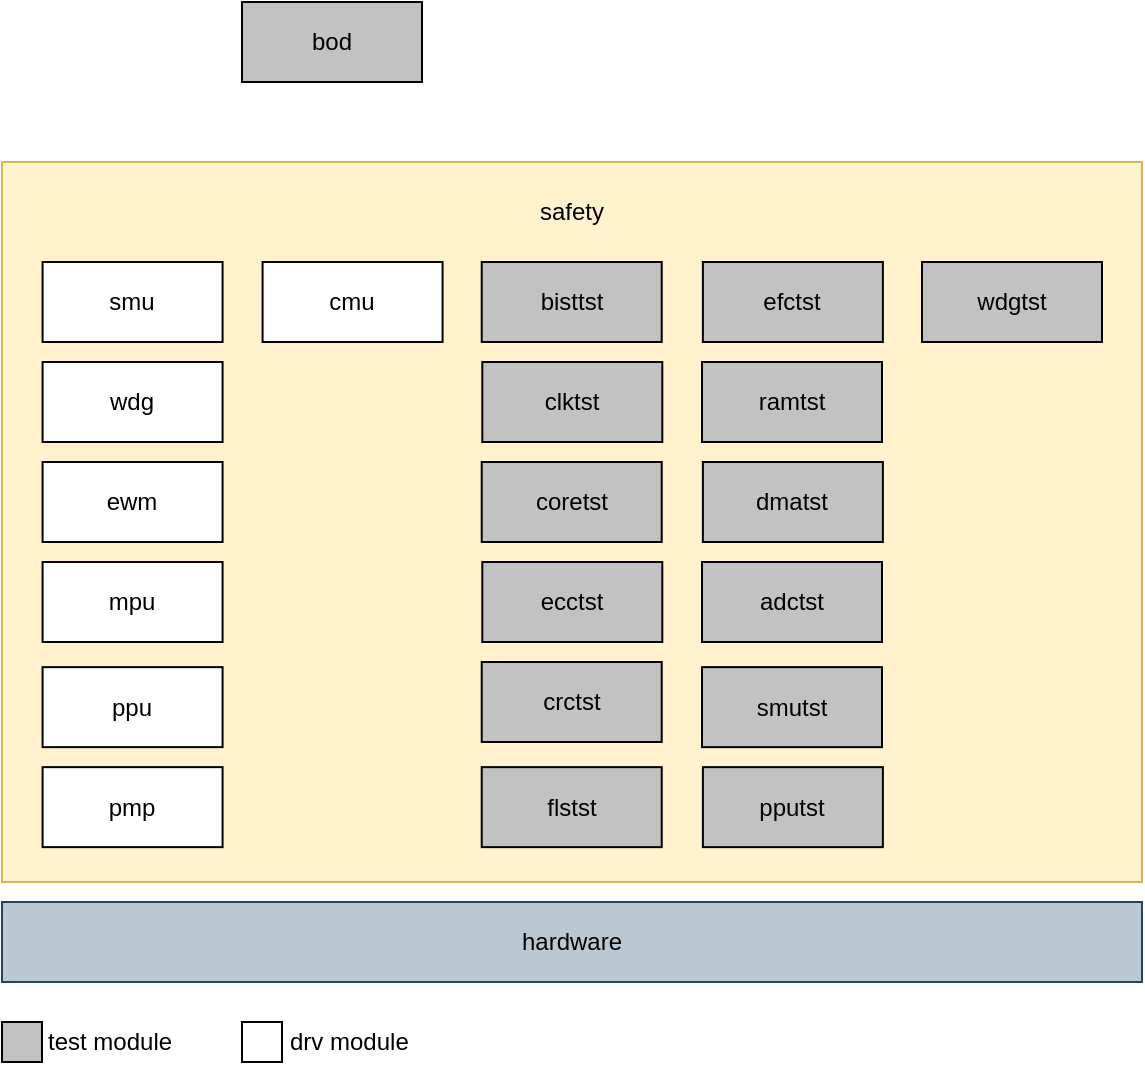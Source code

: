 <mxfile version="28.2.7" pages="2">
  <diagram name="第 1 页" id="ywW7GWaxtBJA56U-Cdi4">
    <mxGraphModel dx="258" dy="692" grid="1" gridSize="10" guides="1" tooltips="1" connect="1" arrows="1" fold="1" page="1" pageScale="1" pageWidth="827" pageHeight="1169" math="0" shadow="0">
      <root>
        <mxCell id="0" />
        <mxCell id="1" parent="0" />
        <mxCell id="SjoFOzh770Mee4uLhsdv-22" value="hardware" style="rounded=0;whiteSpace=wrap;html=1;align=center;fillColor=#bac8d3;strokeColor=#23445d;" vertex="1" parent="1">
          <mxGeometry x="940" y="740" width="570" height="40" as="geometry" />
        </mxCell>
        <mxCell id="SjoFOzh770Mee4uLhsdv-33" value="ewm" style="rounded=0;whiteSpace=wrap;html=1;" vertex="1" parent="1">
          <mxGeometry x="1180.15" y="620.0" width="90" height="40" as="geometry" />
        </mxCell>
        <mxCell id="SjoFOzh770Mee4uLhsdv-53" value="" style="rounded=0;whiteSpace=wrap;html=1;strokeColor=#d6b656;container=0;fillColor=#fff2cc;" vertex="1" parent="1">
          <mxGeometry x="940" y="370" width="570" height="360" as="geometry" />
        </mxCell>
        <mxCell id="SjoFOzh770Mee4uLhsdv-54" value="smu" style="rounded=0;whiteSpace=wrap;html=1;container=0;fillColor=default;fontColor=#000000;strokeColor=#000000;" vertex="1" parent="1">
          <mxGeometry x="960.29" y="420.0" width="90" height="40" as="geometry" />
        </mxCell>
        <mxCell id="SjoFOzh770Mee4uLhsdv-55" value="safety" style="rounded=0;whiteSpace=wrap;html=1;strokeColor=none;fillColor=none;container=0;" vertex="1" parent="1">
          <mxGeometry x="940.29" y="370" width="569.71" height="50" as="geometry" />
        </mxCell>
        <mxCell id="SjoFOzh770Mee4uLhsdv-56" value="ewm" style="rounded=0;whiteSpace=wrap;html=1;container=0;fillColor=default;fontColor=#000000;strokeColor=#000000;" vertex="1" parent="1">
          <mxGeometry x="960.29" y="520" width="90" height="40" as="geometry" />
        </mxCell>
        <mxCell id="SjoFOzh770Mee4uLhsdv-58" value="wdg" style="rounded=0;whiteSpace=wrap;html=1;container=0;fillColor=default;fontColor=#000000;strokeColor=#000000;" vertex="1" parent="1">
          <mxGeometry x="960.29" y="470.0" width="90" height="40" as="geometry" />
        </mxCell>
        <mxCell id="SjoFOzh770Mee4uLhsdv-59" value="cmu" style="rounded=0;whiteSpace=wrap;html=1;container=0;" vertex="1" parent="1">
          <mxGeometry x="1070.29" y="420.0" width="90" height="40" as="geometry" />
        </mxCell>
        <mxCell id="SjoFOzh770Mee4uLhsdv-60" value="bisttst" style="rounded=0;whiteSpace=wrap;html=1;fillColor=#c2c2c2;" vertex="1" parent="1">
          <mxGeometry x="1179.86" y="420.0" width="90" height="40" as="geometry" />
        </mxCell>
        <mxCell id="SjoFOzh770Mee4uLhsdv-63" value="flstst" style="rounded=0;whiteSpace=wrap;html=1;labelBackgroundColor=none;fillColor=#c2c2c2;" vertex="1" parent="1">
          <mxGeometry x="1179.86" y="672.57" width="90" height="40" as="geometry" />
        </mxCell>
        <mxCell id="SjoFOzh770Mee4uLhsdv-64" value="ramtst" style="rounded=0;whiteSpace=wrap;html=1;labelBackgroundColor=none;fillColor=#c2c2c2;" vertex="1" parent="1">
          <mxGeometry x="1290" y="470" width="90" height="40" as="geometry" />
        </mxCell>
        <mxCell id="SjoFOzh770Mee4uLhsdv-72" value="clktst" style="rounded=0;whiteSpace=wrap;html=1;labelBackgroundColor=none;fillColor=#c2c2c2;" vertex="1" parent="1">
          <mxGeometry x="1180.15" y="470.0" width="90" height="40" as="geometry" />
        </mxCell>
        <mxCell id="SjoFOzh770Mee4uLhsdv-73" value="coretst" style="rounded=0;whiteSpace=wrap;html=1;labelBackgroundColor=none;fillColor=#c2c2c2;" vertex="1" parent="1">
          <mxGeometry x="1179.86" y="520" width="90" height="40" as="geometry" />
        </mxCell>
        <mxCell id="SjoFOzh770Mee4uLhsdv-74" value="bod" style="rounded=0;whiteSpace=wrap;html=1;fillColor=#c2c2c2;" vertex="1" parent="1">
          <mxGeometry x="1060" y="290.0" width="90" height="40" as="geometry" />
        </mxCell>
        <mxCell id="SjoFOzh770Mee4uLhsdv-79" value="mpu" style="rounded=0;whiteSpace=wrap;html=1;container=0;fillColor=default;fontColor=#000000;strokeColor=#000000;" vertex="1" parent="1">
          <mxGeometry x="960.29" y="570.0" width="90" height="40" as="geometry" />
        </mxCell>
        <mxCell id="SjoFOzh770Mee4uLhsdv-80" value="ppu" style="rounded=0;whiteSpace=wrap;html=1;container=0;fillColor=default;fontColor=#000000;strokeColor=#000000;" vertex="1" parent="1">
          <mxGeometry x="960.29" y="622.57" width="90" height="40" as="geometry" />
        </mxCell>
        <mxCell id="SjoFOzh770Mee4uLhsdv-81" value="pmp" style="rounded=0;whiteSpace=wrap;html=1;container=0;fillColor=default;fontColor=#000000;strokeColor=#000000;" vertex="1" parent="1">
          <mxGeometry x="960.29" y="672.57" width="90" height="40" as="geometry" />
        </mxCell>
        <mxCell id="SjoFOzh770Mee4uLhsdv-83" value="dmatst" style="rounded=0;whiteSpace=wrap;html=1;labelBackgroundColor=none;fillColor=#c2c2c2;" vertex="1" parent="1">
          <mxGeometry x="1290.44" y="520" width="90" height="40" as="geometry" />
        </mxCell>
        <mxCell id="SjoFOzh770Mee4uLhsdv-84" value="adctst" style="rounded=0;whiteSpace=wrap;html=1;labelBackgroundColor=none;fillColor=#c2c2c2;" vertex="1" parent="1">
          <mxGeometry x="1290" y="570" width="90" height="40" as="geometry" />
        </mxCell>
        <mxCell id="SjoFOzh770Mee4uLhsdv-85" value="ecctst" style="rounded=0;whiteSpace=wrap;html=1;labelBackgroundColor=none;fillColor=#c2c2c2;" vertex="1" parent="1">
          <mxGeometry x="1180.15" y="570" width="90" height="40" as="geometry" />
        </mxCell>
        <mxCell id="SjoFOzh770Mee4uLhsdv-87" value="crctst" style="rounded=0;whiteSpace=wrap;html=1;labelBackgroundColor=none;fillColor=#c2c2c2;" vertex="1" parent="1">
          <mxGeometry x="1179.86" y="620" width="90" height="40" as="geometry" />
        </mxCell>
        <mxCell id="SjoFOzh770Mee4uLhsdv-88" value="pputst" style="rounded=0;whiteSpace=wrap;html=1;labelBackgroundColor=none;fillColor=#c2c2c2;" vertex="1" parent="1">
          <mxGeometry x="1290.44" y="672.57" width="90" height="40" as="geometry" />
        </mxCell>
        <mxCell id="SjoFOzh770Mee4uLhsdv-89" value="efctst" style="rounded=0;whiteSpace=wrap;html=1;labelBackgroundColor=none;fillColor=#c2c2c2;" vertex="1" parent="1">
          <mxGeometry x="1290.44" y="420" width="90" height="40" as="geometry" />
        </mxCell>
        <mxCell id="SjoFOzh770Mee4uLhsdv-90" value="smutst" style="rounded=0;whiteSpace=wrap;html=1;labelBackgroundColor=none;fillColor=#c2c2c2;" vertex="1" parent="1">
          <mxGeometry x="1290" y="622.57" width="90" height="40" as="geometry" />
        </mxCell>
        <mxCell id="SjoFOzh770Mee4uLhsdv-91" value="" style="rounded=0;whiteSpace=wrap;html=1;fillColor=#c2c2c2;" vertex="1" parent="1">
          <mxGeometry x="940" y="800" width="20" height="20" as="geometry" />
        </mxCell>
        <mxCell id="SjoFOzh770Mee4uLhsdv-92" value="" style="rounded=0;whiteSpace=wrap;html=1;container=0;fillColor=default;fontColor=#000000;strokeColor=#000000;" vertex="1" parent="1">
          <mxGeometry x="1060" y="800" width="20" height="20" as="geometry" />
        </mxCell>
        <mxCell id="SjoFOzh770Mee4uLhsdv-93" value="test module" style="text;html=1;whiteSpace=wrap;strokeColor=none;fillColor=none;align=left;verticalAlign=middle;rounded=0;" vertex="1" parent="1">
          <mxGeometry x="961.29" y="795" width="78.71" height="30" as="geometry" />
        </mxCell>
        <mxCell id="SjoFOzh770Mee4uLhsdv-94" value="drv module" style="text;html=1;whiteSpace=wrap;strokeColor=none;fillColor=none;align=left;verticalAlign=middle;rounded=0;" vertex="1" parent="1">
          <mxGeometry x="1081.58" y="795" width="78.71" height="30" as="geometry" />
        </mxCell>
        <mxCell id="SjoFOzh770Mee4uLhsdv-95" value="wdgtst" style="rounded=0;whiteSpace=wrap;html=1;fillColor=#c2c2c2;" vertex="1" parent="1">
          <mxGeometry x="1400" y="420" width="90" height="40" as="geometry" />
        </mxCell>
      </root>
    </mxGraphModel>
  </diagram>
  <diagram id="MWTpwZJ9iEX6TBSNkKCu" name="第 2 页">
    <mxGraphModel dx="1085" dy="692" grid="1" gridSize="10" guides="1" tooltips="1" connect="1" arrows="1" fold="1" page="1" pageScale="1" pageWidth="827" pageHeight="1169" math="0" shadow="0">
      <root>
        <mxCell id="0" />
        <mxCell id="1" parent="0" />
        <mxCell id="2gIqYirxLOkmsJe-DZ5F-11" style="edgeStyle=orthogonalEdgeStyle;rounded=0;orthogonalLoop=1;jettySize=auto;html=1;exitX=0.5;exitY=1;exitDx=0;exitDy=0;entryX=0.5;entryY=0;entryDx=0;entryDy=0;" edge="1" parent="1" source="2gIqYirxLOkmsJe-DZ5F-1" target="2gIqYirxLOkmsJe-DZ5F-8">
          <mxGeometry relative="1" as="geometry" />
        </mxCell>
        <mxCell id="2gIqYirxLOkmsJe-DZ5F-1" value="PowerOn" style="rounded=1;whiteSpace=wrap;html=1;" vertex="1" parent="1">
          <mxGeometry x="220" y="190" width="120" height="60" as="geometry" />
        </mxCell>
        <mxCell id="2gIqYirxLOkmsJe-DZ5F-4" value="" style="group" vertex="1" connectable="0" parent="1">
          <mxGeometry x="160" y="370" width="240" height="170" as="geometry" />
        </mxCell>
        <mxCell id="2gIqYirxLOkmsJe-DZ5F-2" value="" style="rounded=1;whiteSpace=wrap;html=1;" vertex="1" parent="2gIqYirxLOkmsJe-DZ5F-4">
          <mxGeometry width="240" height="170" as="geometry" />
        </mxCell>
        <mxCell id="2gIqYirxLOkmsJe-DZ5F-3" value="Startup" style="text;html=1;whiteSpace=wrap;strokeColor=none;fillColor=none;align=center;verticalAlign=middle;rounded=0;" vertex="1" parent="2gIqYirxLOkmsJe-DZ5F-4">
          <mxGeometry x="105.882" width="28.235" height="30" as="geometry" />
        </mxCell>
        <mxCell id="2gIqYirxLOkmsJe-DZ5F-13" value="XxxTst_start" style="rounded=0;whiteSpace=wrap;html=1;" vertex="1" parent="2gIqYirxLOkmsJe-DZ5F-4">
          <mxGeometry x="70.88" y="100" width="98.24" height="45" as="geometry" />
        </mxCell>
        <mxCell id="2gIqYirxLOkmsJe-DZ5F-39" style="edgeStyle=orthogonalEdgeStyle;rounded=0;orthogonalLoop=1;jettySize=auto;html=1;exitX=0.5;exitY=1;exitDx=0;exitDy=0;entryX=0.5;entryY=0;entryDx=0;entryDy=0;" edge="1" parent="2gIqYirxLOkmsJe-DZ5F-4" source="2gIqYirxLOkmsJe-DZ5F-18" target="2gIqYirxLOkmsJe-DZ5F-13">
          <mxGeometry relative="1" as="geometry" />
        </mxCell>
        <mxCell id="2gIqYirxLOkmsJe-DZ5F-18" value="XxxTst_init" style="rounded=0;whiteSpace=wrap;html=1;" vertex="1" parent="2gIqYirxLOkmsJe-DZ5F-4">
          <mxGeometry x="70.88" y="36" width="98.24" height="45" as="geometry" />
        </mxCell>
        <mxCell id="2gIqYirxLOkmsJe-DZ5F-40" style="edgeStyle=orthogonalEdgeStyle;rounded=0;orthogonalLoop=1;jettySize=auto;html=1;exitX=1;exitY=0.5;exitDx=0;exitDy=0;entryX=0;entryY=0.25;entryDx=0;entryDy=0;startArrow=classic;startFill=1;endArrow=none;endFill=0;" edge="1" parent="2gIqYirxLOkmsJe-DZ5F-4">
          <mxGeometry relative="1" as="geometry">
            <mxPoint x="169.12" y="130" as="sourcePoint" />
            <mxPoint x="370.0" y="130" as="targetPoint" />
          </mxGeometry>
        </mxCell>
        <mxCell id="2gIqYirxLOkmsJe-DZ5F-41" value="Recovery" style="edgeLabel;html=1;align=center;verticalAlign=middle;resizable=0;points=[];" vertex="1" connectable="0" parent="2gIqYirxLOkmsJe-DZ5F-40">
          <mxGeometry x="0.318" y="2" relative="1" as="geometry">
            <mxPoint x="-32" y="-8" as="offset" />
          </mxGeometry>
        </mxCell>
        <mxCell id="2gIqYirxLOkmsJe-DZ5F-5" value="" style="group" vertex="1" connectable="0" parent="1">
          <mxGeometry x="160" y="575" width="240" height="105" as="geometry" />
        </mxCell>
        <mxCell id="2gIqYirxLOkmsJe-DZ5F-6" value="" style="rounded=1;whiteSpace=wrap;html=1;" vertex="1" parent="2gIqYirxLOkmsJe-DZ5F-5">
          <mxGeometry width="240" height="100" as="geometry" />
        </mxCell>
        <mxCell id="2gIqYirxLOkmsJe-DZ5F-7" value="Runtime" style="text;html=1;whiteSpace=wrap;strokeColor=none;fillColor=none;align=center;verticalAlign=middle;rounded=0;" vertex="1" parent="2gIqYirxLOkmsJe-DZ5F-5">
          <mxGeometry x="105.882" width="28.235" height="18.529" as="geometry" />
        </mxCell>
        <mxCell id="2gIqYirxLOkmsJe-DZ5F-19" value="XxxTst_MainFunction" style="rounded=0;whiteSpace=wrap;html=1;" vertex="1" parent="2gIqYirxLOkmsJe-DZ5F-5">
          <mxGeometry x="58.73" y="32.91" width="122.54" height="39.18" as="geometry" />
        </mxCell>
        <mxCell id="2gIqYirxLOkmsJe-DZ5F-10" style="edgeStyle=orthogonalEdgeStyle;rounded=0;orthogonalLoop=1;jettySize=auto;html=1;exitX=0.5;exitY=1;exitDx=0;exitDy=0;entryX=0.5;entryY=0;entryDx=0;entryDy=0;" edge="1" parent="1" source="2gIqYirxLOkmsJe-DZ5F-8" target="2gIqYirxLOkmsJe-DZ5F-3">
          <mxGeometry relative="1" as="geometry" />
        </mxCell>
        <mxCell id="2gIqYirxLOkmsJe-DZ5F-8" value="Boot" style="rounded=1;whiteSpace=wrap;html=1;" vertex="1" parent="1">
          <mxGeometry x="220" y="280" width="120" height="60" as="geometry" />
        </mxCell>
        <mxCell id="2gIqYirxLOkmsJe-DZ5F-12" style="edgeStyle=orthogonalEdgeStyle;rounded=0;orthogonalLoop=1;jettySize=auto;html=1;exitX=0.5;exitY=1;exitDx=0;exitDy=0;entryX=0.5;entryY=0;entryDx=0;entryDy=0;" edge="1" parent="1" source="2gIqYirxLOkmsJe-DZ5F-2" target="2gIqYirxLOkmsJe-DZ5F-7">
          <mxGeometry relative="1" as="geometry" />
        </mxCell>
        <mxCell id="2gIqYirxLOkmsJe-DZ5F-24" style="edgeStyle=orthogonalEdgeStyle;rounded=0;orthogonalLoop=1;jettySize=auto;html=1;exitX=0.5;exitY=0;exitDx=0;exitDy=0;entryX=1;entryY=0.5;entryDx=0;entryDy=0;" edge="1" parent="1" source="2gIqYirxLOkmsJe-DZ5F-21" target="2gIqYirxLOkmsJe-DZ5F-8">
          <mxGeometry relative="1" as="geometry" />
        </mxCell>
        <mxCell id="2gIqYirxLOkmsJe-DZ5F-25" value="Reset" style="edgeLabel;html=1;align=center;verticalAlign=middle;resizable=0;points=[];" vertex="1" connectable="0" parent="2gIqYirxLOkmsJe-DZ5F-24">
          <mxGeometry x="0.258" relative="1" as="geometry">
            <mxPoint x="-12" y="-8" as="offset" />
          </mxGeometry>
        </mxCell>
        <mxCell id="2gIqYirxLOkmsJe-DZ5F-34" value="" style="edgeStyle=orthogonalEdgeStyle;rounded=0;orthogonalLoop=1;jettySize=auto;html=1;" edge="1" parent="1" source="2gIqYirxLOkmsJe-DZ5F-21" target="2gIqYirxLOkmsJe-DZ5F-33">
          <mxGeometry relative="1" as="geometry" />
        </mxCell>
        <mxCell id="2gIqYirxLOkmsJe-DZ5F-21" value="Fault Handler" style="rounded=1;whiteSpace=wrap;html=1;" vertex="1" parent="1">
          <mxGeometry x="530" y="430" width="120" height="250" as="geometry" />
        </mxCell>
        <mxCell id="2gIqYirxLOkmsJe-DZ5F-31" style="edgeStyle=orthogonalEdgeStyle;rounded=0;orthogonalLoop=1;jettySize=auto;html=1;exitX=1;exitY=0.5;exitDx=0;exitDy=0;entryX=0;entryY=0.25;entryDx=0;entryDy=0;" edge="1" parent="1">
          <mxGeometry relative="1" as="geometry">
            <mxPoint x="329.12" y="480" as="sourcePoint" />
            <mxPoint x="530" y="480" as="targetPoint" />
          </mxGeometry>
        </mxCell>
        <mxCell id="2gIqYirxLOkmsJe-DZ5F-37" value="Error" style="edgeLabel;html=1;align=center;verticalAlign=middle;resizable=0;points=[];" vertex="1" connectable="0" parent="2gIqYirxLOkmsJe-DZ5F-31">
          <mxGeometry x="0.318" y="2" relative="1" as="geometry">
            <mxPoint x="-32" y="-8" as="offset" />
          </mxGeometry>
        </mxCell>
        <mxCell id="2gIqYirxLOkmsJe-DZ5F-32" style="edgeStyle=orthogonalEdgeStyle;rounded=0;orthogonalLoop=1;jettySize=auto;html=1;exitX=1;exitY=0.5;exitDx=0;exitDy=0;entryX=0.002;entryY=0.792;entryDx=0;entryDy=0;entryPerimeter=0;" edge="1" parent="1">
          <mxGeometry relative="1" as="geometry">
            <mxPoint x="341.27" y="620.5" as="sourcePoint" />
            <mxPoint x="530.24" y="621" as="targetPoint" />
          </mxGeometry>
        </mxCell>
        <mxCell id="2gIqYirxLOkmsJe-DZ5F-38" value="Error" style="edgeLabel;html=1;align=center;verticalAlign=middle;resizable=0;points=[];" vertex="1" connectable="0" parent="2gIqYirxLOkmsJe-DZ5F-32">
          <mxGeometry x="0.345" y="1" relative="1" as="geometry">
            <mxPoint x="-38" y="-7" as="offset" />
          </mxGeometry>
        </mxCell>
        <mxCell id="2gIqYirxLOkmsJe-DZ5F-33" value="Function Degradation" style="whiteSpace=wrap;html=1;rounded=1;" vertex="1" parent="1">
          <mxGeometry x="680" y="525" width="130" height="60" as="geometry" />
        </mxCell>
        <mxCell id="2gIqYirxLOkmsJe-DZ5F-42" style="edgeStyle=orthogonalEdgeStyle;rounded=0;orthogonalLoop=1;jettySize=auto;html=1;exitX=1;exitY=0.5;exitDx=0;exitDy=0;startArrow=classic;startFill=1;endArrow=none;endFill=0;" edge="1" parent="1">
          <mxGeometry relative="1" as="geometry">
            <mxPoint x="341" y="640" as="sourcePoint" />
            <mxPoint x="530" y="640" as="targetPoint" />
          </mxGeometry>
        </mxCell>
        <mxCell id="2gIqYirxLOkmsJe-DZ5F-43" value="Recovery" style="edgeLabel;html=1;align=center;verticalAlign=middle;resizable=0;points=[];" vertex="1" connectable="0" parent="2gIqYirxLOkmsJe-DZ5F-42">
          <mxGeometry x="0.318" y="2" relative="1" as="geometry">
            <mxPoint x="-35" y="-8" as="offset" />
          </mxGeometry>
        </mxCell>
      </root>
    </mxGraphModel>
  </diagram>
</mxfile>
